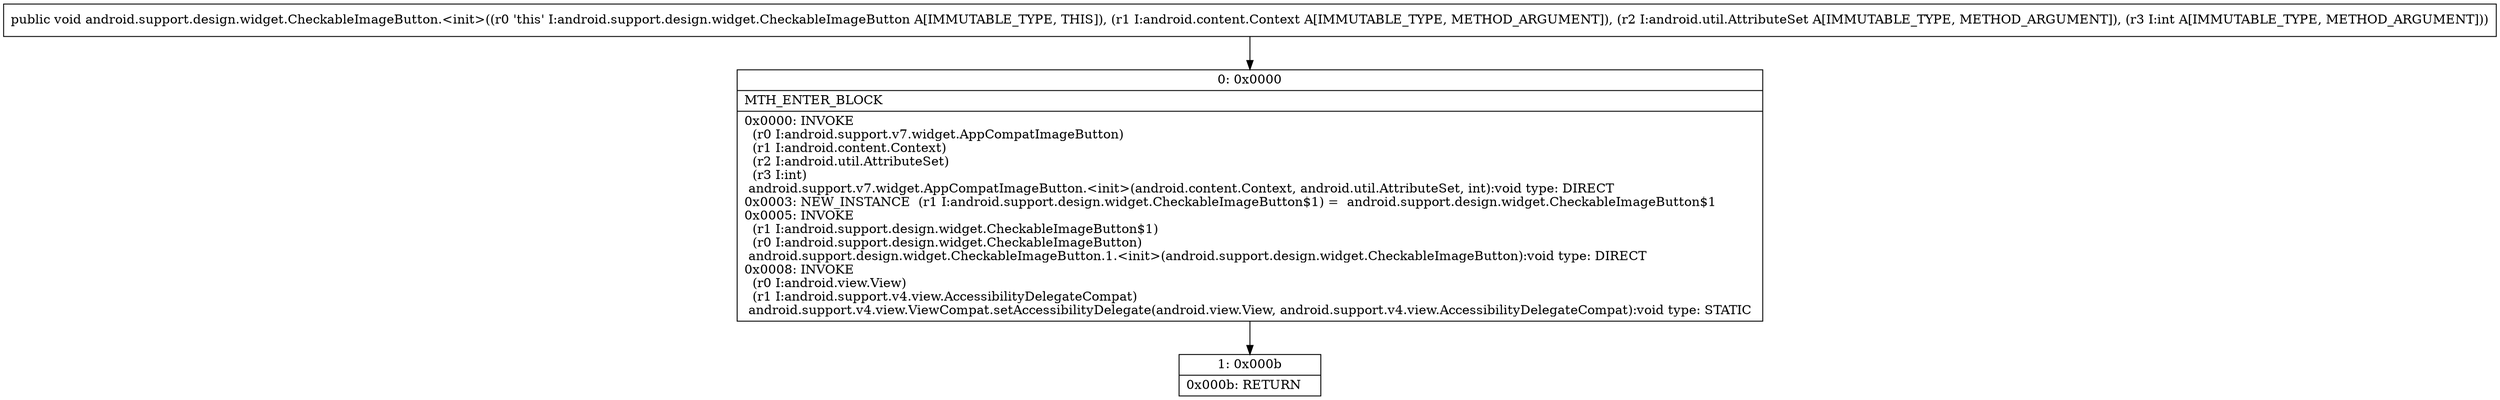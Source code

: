 digraph "CFG forandroid.support.design.widget.CheckableImageButton.\<init\>(Landroid\/content\/Context;Landroid\/util\/AttributeSet;I)V" {
Node_0 [shape=record,label="{0\:\ 0x0000|MTH_ENTER_BLOCK\l|0x0000: INVOKE  \l  (r0 I:android.support.v7.widget.AppCompatImageButton)\l  (r1 I:android.content.Context)\l  (r2 I:android.util.AttributeSet)\l  (r3 I:int)\l android.support.v7.widget.AppCompatImageButton.\<init\>(android.content.Context, android.util.AttributeSet, int):void type: DIRECT \l0x0003: NEW_INSTANCE  (r1 I:android.support.design.widget.CheckableImageButton$1) =  android.support.design.widget.CheckableImageButton$1 \l0x0005: INVOKE  \l  (r1 I:android.support.design.widget.CheckableImageButton$1)\l  (r0 I:android.support.design.widget.CheckableImageButton)\l android.support.design.widget.CheckableImageButton.1.\<init\>(android.support.design.widget.CheckableImageButton):void type: DIRECT \l0x0008: INVOKE  \l  (r0 I:android.view.View)\l  (r1 I:android.support.v4.view.AccessibilityDelegateCompat)\l android.support.v4.view.ViewCompat.setAccessibilityDelegate(android.view.View, android.support.v4.view.AccessibilityDelegateCompat):void type: STATIC \l}"];
Node_1 [shape=record,label="{1\:\ 0x000b|0x000b: RETURN   \l}"];
MethodNode[shape=record,label="{public void android.support.design.widget.CheckableImageButton.\<init\>((r0 'this' I:android.support.design.widget.CheckableImageButton A[IMMUTABLE_TYPE, THIS]), (r1 I:android.content.Context A[IMMUTABLE_TYPE, METHOD_ARGUMENT]), (r2 I:android.util.AttributeSet A[IMMUTABLE_TYPE, METHOD_ARGUMENT]), (r3 I:int A[IMMUTABLE_TYPE, METHOD_ARGUMENT])) }"];
MethodNode -> Node_0;
Node_0 -> Node_1;
}

